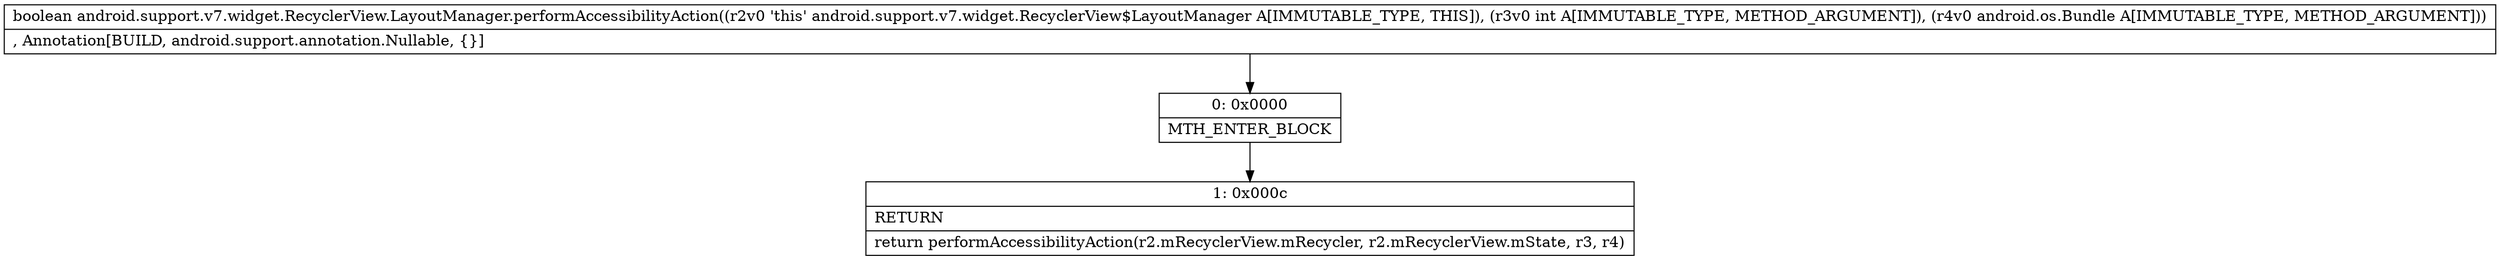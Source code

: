 digraph "CFG forandroid.support.v7.widget.RecyclerView.LayoutManager.performAccessibilityAction(ILandroid\/os\/Bundle;)Z" {
Node_0 [shape=record,label="{0\:\ 0x0000|MTH_ENTER_BLOCK\l}"];
Node_1 [shape=record,label="{1\:\ 0x000c|RETURN\l|return performAccessibilityAction(r2.mRecyclerView.mRecycler, r2.mRecyclerView.mState, r3, r4)\l}"];
MethodNode[shape=record,label="{boolean android.support.v7.widget.RecyclerView.LayoutManager.performAccessibilityAction((r2v0 'this' android.support.v7.widget.RecyclerView$LayoutManager A[IMMUTABLE_TYPE, THIS]), (r3v0 int A[IMMUTABLE_TYPE, METHOD_ARGUMENT]), (r4v0 android.os.Bundle A[IMMUTABLE_TYPE, METHOD_ARGUMENT]))  | , Annotation[BUILD, android.support.annotation.Nullable, \{\}]\l}"];
MethodNode -> Node_0;
Node_0 -> Node_1;
}

